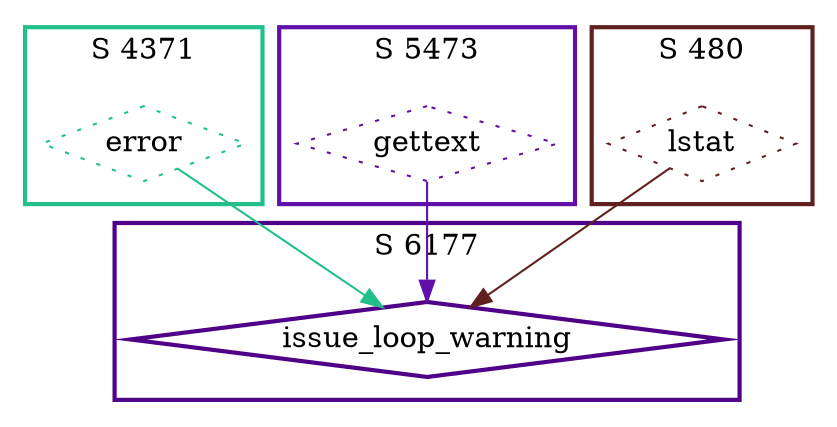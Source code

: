 digraph G {
  ratio=0.500000;
  "UV error (4371)" [shape=diamond, label="error", color="#20C088",
                     style=dotted];
  "UV gettext (5473)" [shape=diamond, label="gettext", color="#6010A8",
                       style=dotted];
  "UV issue_loop_warning (6177)" [shape=diamond, label="issue_loop_warning",
                                  color="#500088", style=bold];
  "UV lstat (480)" [shape=diamond, label="lstat", color="#602020",
                    style=dotted];
  
  subgraph cluster_4371 { label="S 4371";
    color="#20C088";
    style=bold;
    "UV error (4371)"; };
  subgraph cluster_6177 { label="S 6177";
    color="#500088";
    style=bold;
    "UV issue_loop_warning (6177)"; };
  subgraph cluster_480 { label="S 480";
    color="#602020";
    style=bold;
    "UV lstat (480)"; };
  subgraph cluster_5473 { label="S 5473";
    color="#6010A8";
    style=bold;
    "UV gettext (5473)"; };
  
  "UV error (4371)" -> "UV issue_loop_warning (6177)" [color="#20C088"];
  "UV gettext (5473)" -> "UV issue_loop_warning (6177)" [color="#6010A8"];
  "UV lstat (480)" -> "UV issue_loop_warning (6177)" [color="#602020"];
  
  }